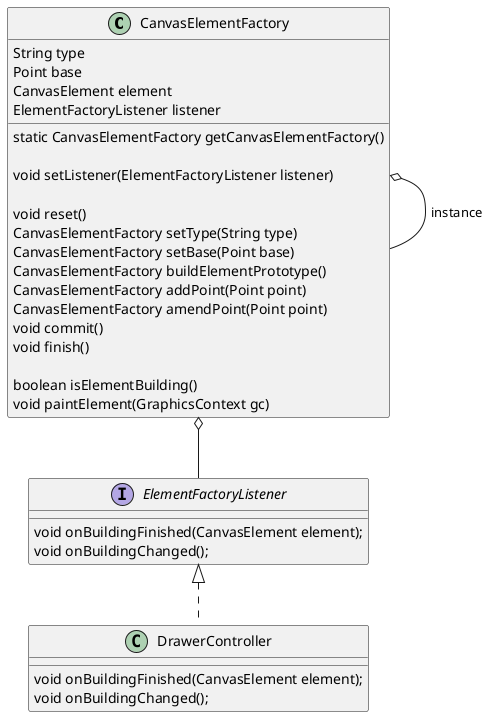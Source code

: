 @startuml factory
class CanvasElementFactory {
    String type
    Point base
    CanvasElement element
    ElementFactoryListener listener

    static CanvasElementFactory getCanvasElementFactory()

    void setListener(ElementFactoryListener listener)

    void reset()
    CanvasElementFactory setType(String type)
    CanvasElementFactory setBase(Point base)
    CanvasElementFactory buildElementPrototype()
    CanvasElementFactory addPoint(Point point)
    CanvasElementFactory amendPoint(Point point)
    void commit()
    void finish()

    boolean isElementBuilding()
    void paintElement(GraphicsContext gc)
}

interface ElementFactoryListener {
    void onBuildingFinished(CanvasElement element);
    void onBuildingChanged();
}

class DrawerController {
    void onBuildingFinished(CanvasElement element);
    void onBuildingChanged();
}

class DrawerController implements ElementFactoryListener
CanvasElementFactory o-- ElementFactoryListener

CanvasElementFactory o-- CanvasElementFactory : instance
@enduml